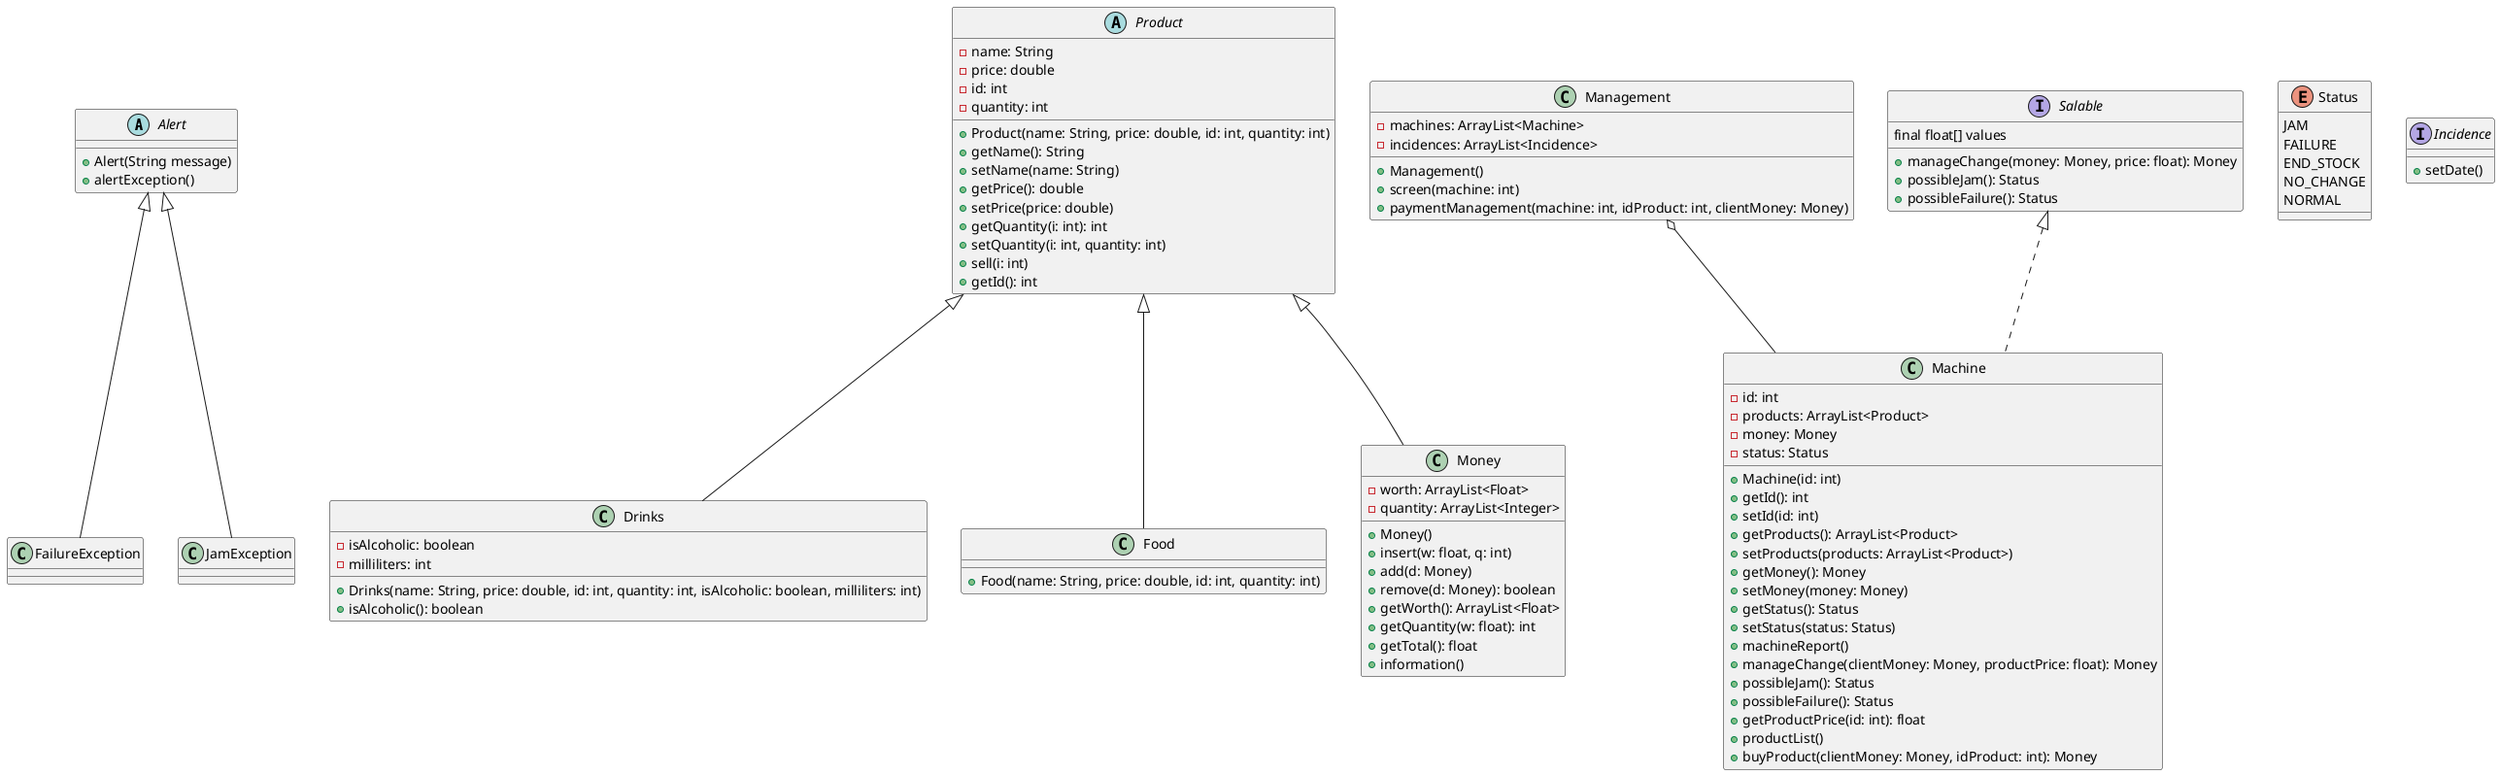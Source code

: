 @startuml
abstract class Alert {
    +Alert(String message)
    +alertException()
}

class Drinks {
    -isAlcoholic: boolean
    -milliliters: int
    +Drinks(name: String, price: double, id: int, quantity: int, isAlcoholic: boolean, milliliters: int)
    +isAlcoholic(): boolean
}

class Food {
    +Food(name: String, price: double, id: int, quantity: int)
}

class Machine {
    -id: int
    -products: ArrayList<Product>
    -money: Money
    -status: Status
    +Machine(id: int)
    +getId(): int
    +setId(id: int)
    +getProducts(): ArrayList<Product>
    +setProducts(products: ArrayList<Product>)
    +getMoney(): Money
    +setMoney(money: Money)
    +getStatus(): Status
    +setStatus(status: Status)
    +machineReport()
    +manageChange(clientMoney: Money, productPrice: float): Money
    +possibleJam(): Status
    +possibleFailure(): Status
    +getProductPrice(id: int): float
    +productList()
    +buyProduct(clientMoney: Money, idProduct: int): Money
}

class Management {
    -machines: ArrayList<Machine>
    -incidences: ArrayList<Incidence>
    +Management()
    +screen(machine: int)
    +paymentManagement(machine: int, idProduct: int, clientMoney: Money)
}

class Money {
    -worth: ArrayList<Float>
    -quantity: ArrayList<Integer>
    +Money()
    +insert(w: float, q: int)
    +add(d: Money)
    +remove(d: Money): boolean
    +getWorth(): ArrayList<Float>
    +getQuantity(w: float): int
    +getTotal(): float
    +information()
}

abstract class Product {
    -name: String
    -price: double
    -id: int
    -quantity: int
    +Product(name: String, price: double, id: int, quantity: int)
    +getName(): String
    +setName(name: String)
    +getPrice(): double
    +setPrice(price: double)
    +getQuantity(i: int): int
    +setQuantity(i: int, quantity: int)
    +sell(i: int)
    +getId(): int
}

enum Status {
    JAM
    FAILURE
    END_STOCK
    NO_CHANGE
    NORMAL
}

interface Incidence {
    +setDate()
}

interface Salable {
    final float[] values
    +manageChange(money: Money, price: float): Money
    +possibleJam(): Status
    +possibleFailure(): Status
}

Alert <|-- FailureException
Alert <|-- JamException
Product <|-- Drinks
Product <|-- Food
Product <|-- Money
Salable <|.. Machine
Management o-- Machine
@enduml
